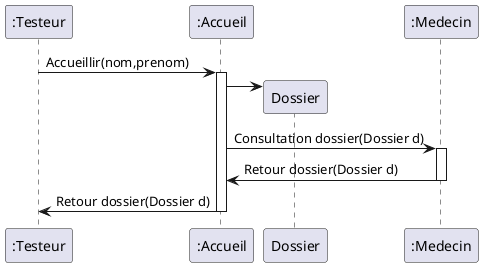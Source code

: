 @startuml
":Testeur" -> ":Accueil": Accueillir(nom,prenom)
activate ":Accueil"

create Dossier

":Accueil" -> Dossier :

":Accueil" -> ":Medecin": Consultation dossier(Dossier d)

activate ":Medecin"

":Medecin"-> ":Accueil": Retour dossier(Dossier d)

deactivate ":Medecin"

":Accueil"-> ":Testeur": Retour dossier(Dossier d)

deactivate ":Accueil"
@enduml